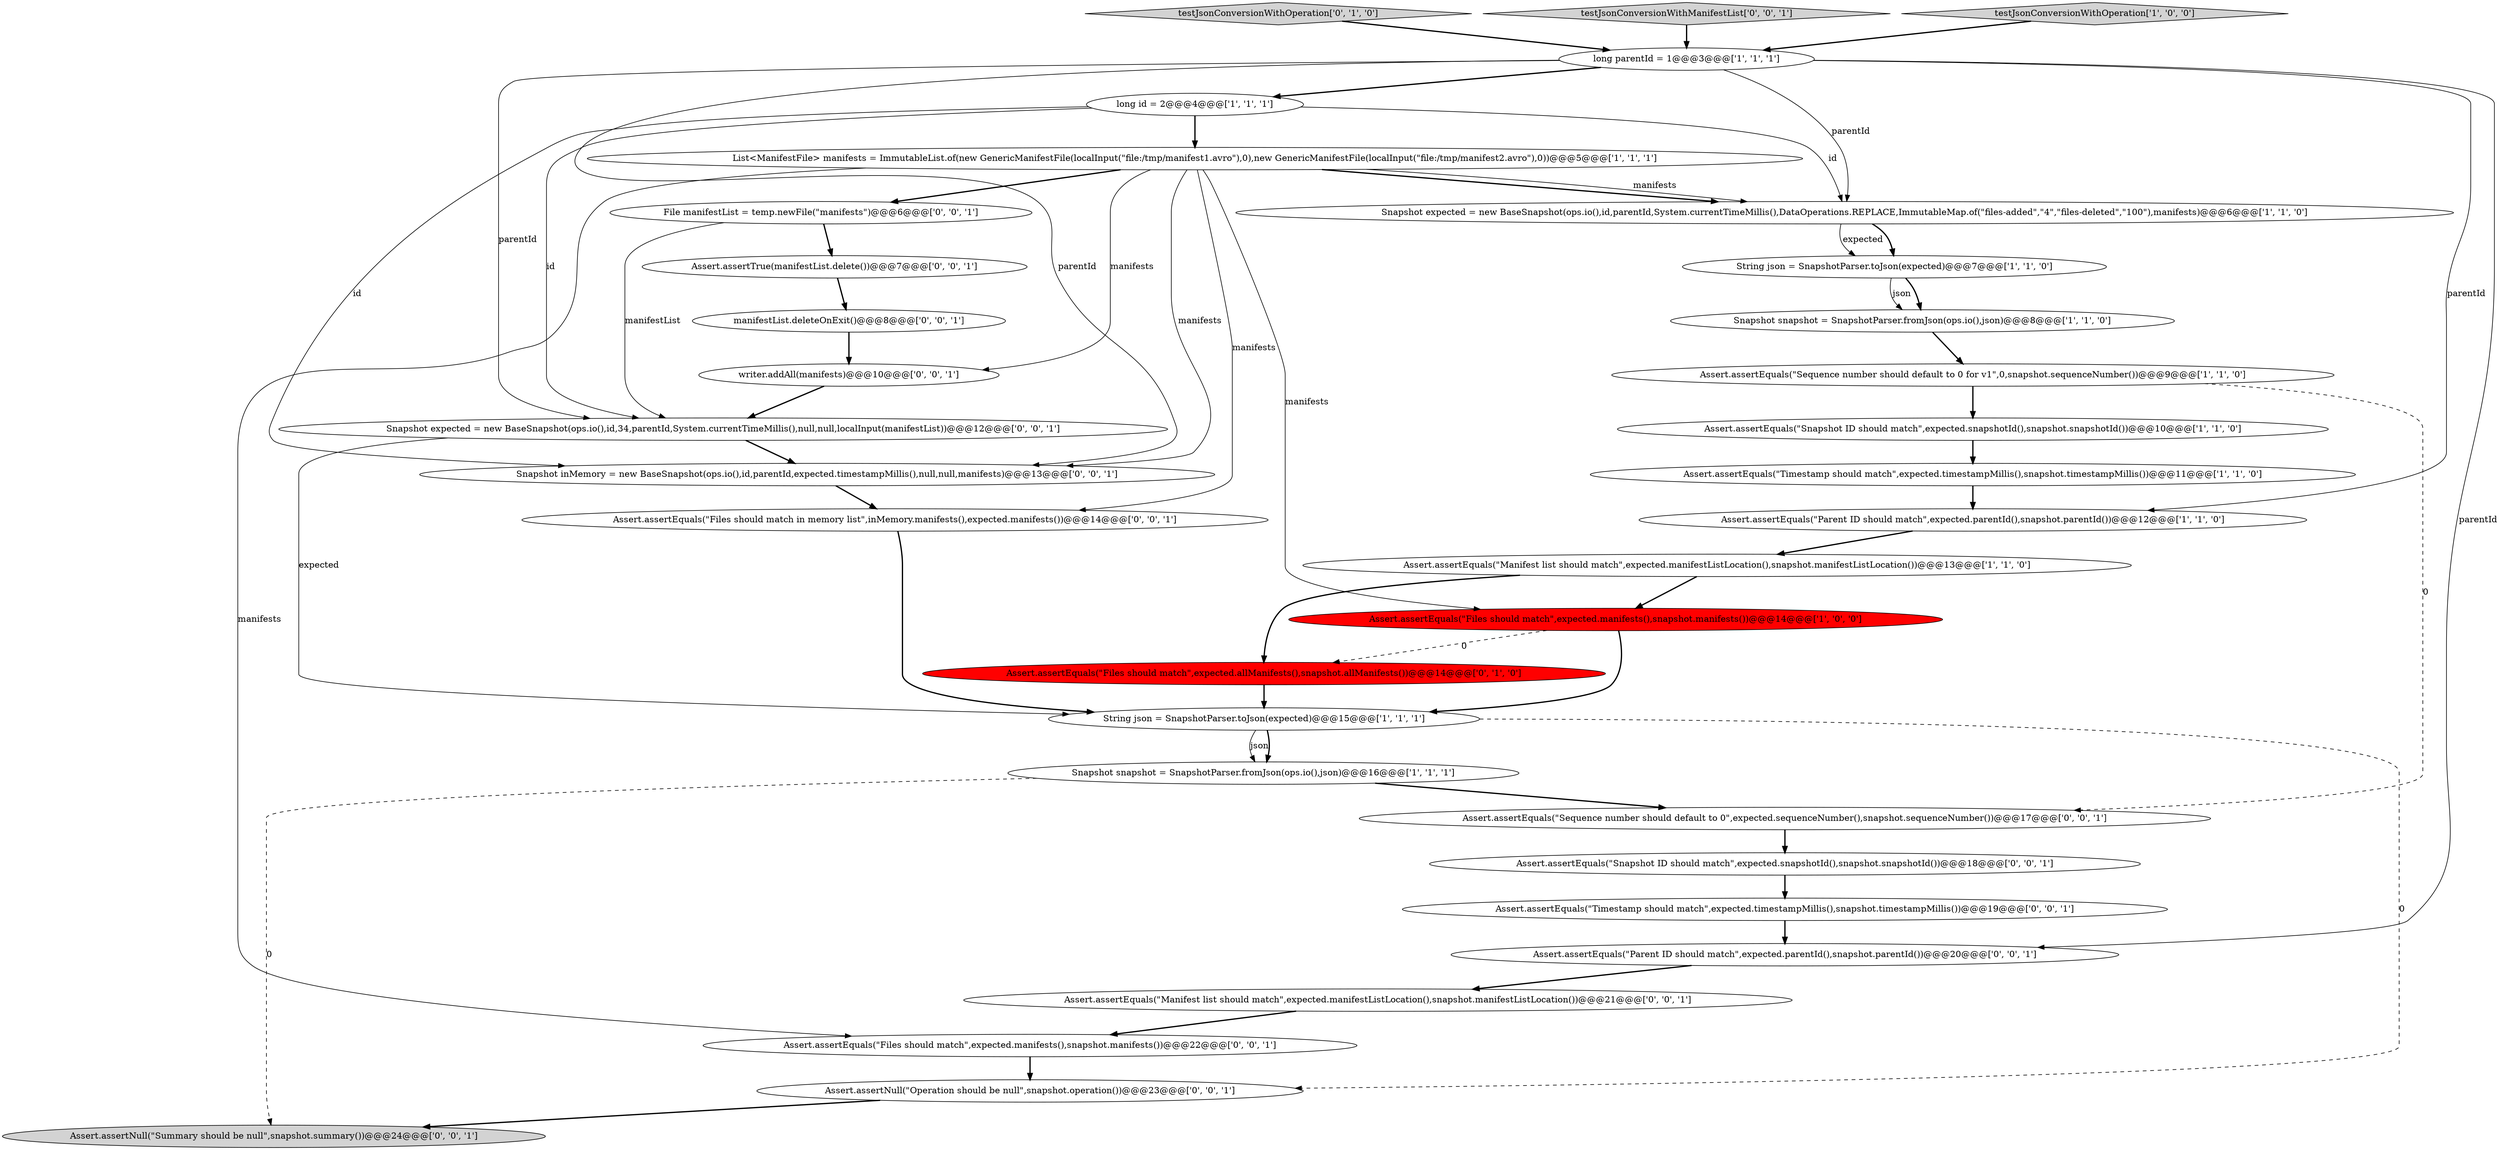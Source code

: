 digraph {
16 [style = filled, label = "testJsonConversionWithOperation['0', '1', '0']", fillcolor = lightgray, shape = diamond image = "AAA0AAABBB2BBB"];
25 [style = filled, label = "writer.addAll(manifests)@@@10@@@['0', '0', '1']", fillcolor = white, shape = ellipse image = "AAA0AAABBB3BBB"];
14 [style = filled, label = "Assert.assertEquals(\"Parent ID should match\",expected.parentId(),snapshot.parentId())@@@12@@@['1', '1', '0']", fillcolor = white, shape = ellipse image = "AAA0AAABBB1BBB"];
23 [style = filled, label = "Snapshot inMemory = new BaseSnapshot(ops.io(),id,parentId,expected.timestampMillis(),null,null,manifests)@@@13@@@['0', '0', '1']", fillcolor = white, shape = ellipse image = "AAA0AAABBB3BBB"];
27 [style = filled, label = "Assert.assertEquals(\"Files should match\",expected.manifests(),snapshot.manifests())@@@22@@@['0', '0', '1']", fillcolor = white, shape = ellipse image = "AAA0AAABBB3BBB"];
3 [style = filled, label = "String json = SnapshotParser.toJson(expected)@@@7@@@['1', '1', '0']", fillcolor = white, shape = ellipse image = "AAA0AAABBB1BBB"];
22 [style = filled, label = "Snapshot expected = new BaseSnapshot(ops.io(),id,34,parentId,System.currentTimeMillis(),null,null,localInput(manifestList))@@@12@@@['0', '0', '1']", fillcolor = white, shape = ellipse image = "AAA0AAABBB3BBB"];
17 [style = filled, label = "Assert.assertEquals(\"Snapshot ID should match\",expected.snapshotId(),snapshot.snapshotId())@@@18@@@['0', '0', '1']", fillcolor = white, shape = ellipse image = "AAA0AAABBB3BBB"];
2 [style = filled, label = "long id = 2@@@4@@@['1', '1', '1']", fillcolor = white, shape = ellipse image = "AAA0AAABBB1BBB"];
21 [style = filled, label = "Assert.assertEquals(\"Timestamp should match\",expected.timestampMillis(),snapshot.timestampMillis())@@@19@@@['0', '0', '1']", fillcolor = white, shape = ellipse image = "AAA0AAABBB3BBB"];
32 [style = filled, label = "testJsonConversionWithManifestList['0', '0', '1']", fillcolor = lightgray, shape = diamond image = "AAA0AAABBB3BBB"];
11 [style = filled, label = "Assert.assertEquals(\"Sequence number should default to 0 for v1\",0,snapshot.sequenceNumber())@@@9@@@['1', '1', '0']", fillcolor = white, shape = ellipse image = "AAA0AAABBB1BBB"];
13 [style = filled, label = "Assert.assertEquals(\"Snapshot ID should match\",expected.snapshotId(),snapshot.snapshotId())@@@10@@@['1', '1', '0']", fillcolor = white, shape = ellipse image = "AAA0AAABBB1BBB"];
20 [style = filled, label = "Assert.assertEquals(\"Sequence number should default to 0\",expected.sequenceNumber(),snapshot.sequenceNumber())@@@17@@@['0', '0', '1']", fillcolor = white, shape = ellipse image = "AAA0AAABBB3BBB"];
1 [style = filled, label = "Snapshot snapshot = SnapshotParser.fromJson(ops.io(),json)@@@8@@@['1', '1', '0']", fillcolor = white, shape = ellipse image = "AAA0AAABBB1BBB"];
8 [style = filled, label = "Assert.assertEquals(\"Timestamp should match\",expected.timestampMillis(),snapshot.timestampMillis())@@@11@@@['1', '1', '0']", fillcolor = white, shape = ellipse image = "AAA0AAABBB1BBB"];
30 [style = filled, label = "Assert.assertEquals(\"Parent ID should match\",expected.parentId(),snapshot.parentId())@@@20@@@['0', '0', '1']", fillcolor = white, shape = ellipse image = "AAA0AAABBB3BBB"];
24 [style = filled, label = "Assert.assertEquals(\"Manifest list should match\",expected.manifestListLocation(),snapshot.manifestListLocation())@@@21@@@['0', '0', '1']", fillcolor = white, shape = ellipse image = "AAA0AAABBB3BBB"];
5 [style = filled, label = "String json = SnapshotParser.toJson(expected)@@@15@@@['1', '1', '1']", fillcolor = white, shape = ellipse image = "AAA0AAABBB1BBB"];
29 [style = filled, label = "Assert.assertEquals(\"Files should match in memory list\",inMemory.manifests(),expected.manifests())@@@14@@@['0', '0', '1']", fillcolor = white, shape = ellipse image = "AAA0AAABBB3BBB"];
9 [style = filled, label = "testJsonConversionWithOperation['1', '0', '0']", fillcolor = lightgray, shape = diamond image = "AAA0AAABBB1BBB"];
0 [style = filled, label = "long parentId = 1@@@3@@@['1', '1', '1']", fillcolor = white, shape = ellipse image = "AAA0AAABBB1BBB"];
7 [style = filled, label = "Assert.assertEquals(\"Files should match\",expected.manifests(),snapshot.manifests())@@@14@@@['1', '0', '0']", fillcolor = red, shape = ellipse image = "AAA1AAABBB1BBB"];
19 [style = filled, label = "Assert.assertNull(\"Summary should be null\",snapshot.summary())@@@24@@@['0', '0', '1']", fillcolor = lightgray, shape = ellipse image = "AAA0AAABBB3BBB"];
6 [style = filled, label = "Snapshot expected = new BaseSnapshot(ops.io(),id,parentId,System.currentTimeMillis(),DataOperations.REPLACE,ImmutableMap.of(\"files-added\",\"4\",\"files-deleted\",\"100\"),manifests)@@@6@@@['1', '1', '0']", fillcolor = white, shape = ellipse image = "AAA0AAABBB1BBB"];
31 [style = filled, label = "manifestList.deleteOnExit()@@@8@@@['0', '0', '1']", fillcolor = white, shape = ellipse image = "AAA0AAABBB3BBB"];
10 [style = filled, label = "Assert.assertEquals(\"Manifest list should match\",expected.manifestListLocation(),snapshot.manifestListLocation())@@@13@@@['1', '1', '0']", fillcolor = white, shape = ellipse image = "AAA0AAABBB1BBB"];
12 [style = filled, label = "Snapshot snapshot = SnapshotParser.fromJson(ops.io(),json)@@@16@@@['1', '1', '1']", fillcolor = white, shape = ellipse image = "AAA0AAABBB1BBB"];
4 [style = filled, label = "List<ManifestFile> manifests = ImmutableList.of(new GenericManifestFile(localInput(\"file:/tmp/manifest1.avro\"),0),new GenericManifestFile(localInput(\"file:/tmp/manifest2.avro\"),0))@@@5@@@['1', '1', '1']", fillcolor = white, shape = ellipse image = "AAA0AAABBB1BBB"];
15 [style = filled, label = "Assert.assertEquals(\"Files should match\",expected.allManifests(),snapshot.allManifests())@@@14@@@['0', '1', '0']", fillcolor = red, shape = ellipse image = "AAA1AAABBB2BBB"];
26 [style = filled, label = "File manifestList = temp.newFile(\"manifests\")@@@6@@@['0', '0', '1']", fillcolor = white, shape = ellipse image = "AAA0AAABBB3BBB"];
28 [style = filled, label = "Assert.assertNull(\"Operation should be null\",snapshot.operation())@@@23@@@['0', '0', '1']", fillcolor = white, shape = ellipse image = "AAA0AAABBB3BBB"];
18 [style = filled, label = "Assert.assertTrue(manifestList.delete())@@@7@@@['0', '0', '1']", fillcolor = white, shape = ellipse image = "AAA0AAABBB3BBB"];
6->3 [style = bold, label=""];
18->31 [style = bold, label=""];
30->24 [style = bold, label=""];
4->23 [style = solid, label="manifests"];
16->0 [style = bold, label=""];
29->5 [style = bold, label=""];
31->25 [style = bold, label=""];
20->17 [style = bold, label=""];
10->15 [style = bold, label=""];
9->0 [style = bold, label=""];
0->23 [style = solid, label="parentId"];
3->1 [style = bold, label=""];
25->22 [style = bold, label=""];
0->30 [style = solid, label="parentId"];
11->20 [style = dashed, label="0"];
4->6 [style = bold, label=""];
5->12 [style = solid, label="json"];
27->28 [style = bold, label=""];
32->0 [style = bold, label=""];
0->2 [style = bold, label=""];
4->6 [style = solid, label="manifests"];
4->26 [style = bold, label=""];
8->14 [style = bold, label=""];
14->10 [style = bold, label=""];
12->20 [style = bold, label=""];
0->14 [style = solid, label="parentId"];
4->7 [style = solid, label="manifests"];
21->30 [style = bold, label=""];
2->23 [style = solid, label="id"];
2->4 [style = bold, label=""];
10->7 [style = bold, label=""];
22->23 [style = bold, label=""];
15->5 [style = bold, label=""];
4->29 [style = solid, label="manifests"];
1->11 [style = bold, label=""];
2->6 [style = solid, label="id"];
23->29 [style = bold, label=""];
6->3 [style = solid, label="expected"];
7->5 [style = bold, label=""];
5->28 [style = dashed, label="0"];
12->19 [style = dashed, label="0"];
5->12 [style = bold, label=""];
22->5 [style = solid, label="expected"];
11->13 [style = bold, label=""];
4->25 [style = solid, label="manifests"];
28->19 [style = bold, label=""];
7->15 [style = dashed, label="0"];
0->6 [style = solid, label="parentId"];
2->22 [style = solid, label="id"];
13->8 [style = bold, label=""];
4->27 [style = solid, label="manifests"];
0->22 [style = solid, label="parentId"];
17->21 [style = bold, label=""];
24->27 [style = bold, label=""];
26->22 [style = solid, label="manifestList"];
26->18 [style = bold, label=""];
3->1 [style = solid, label="json"];
}
